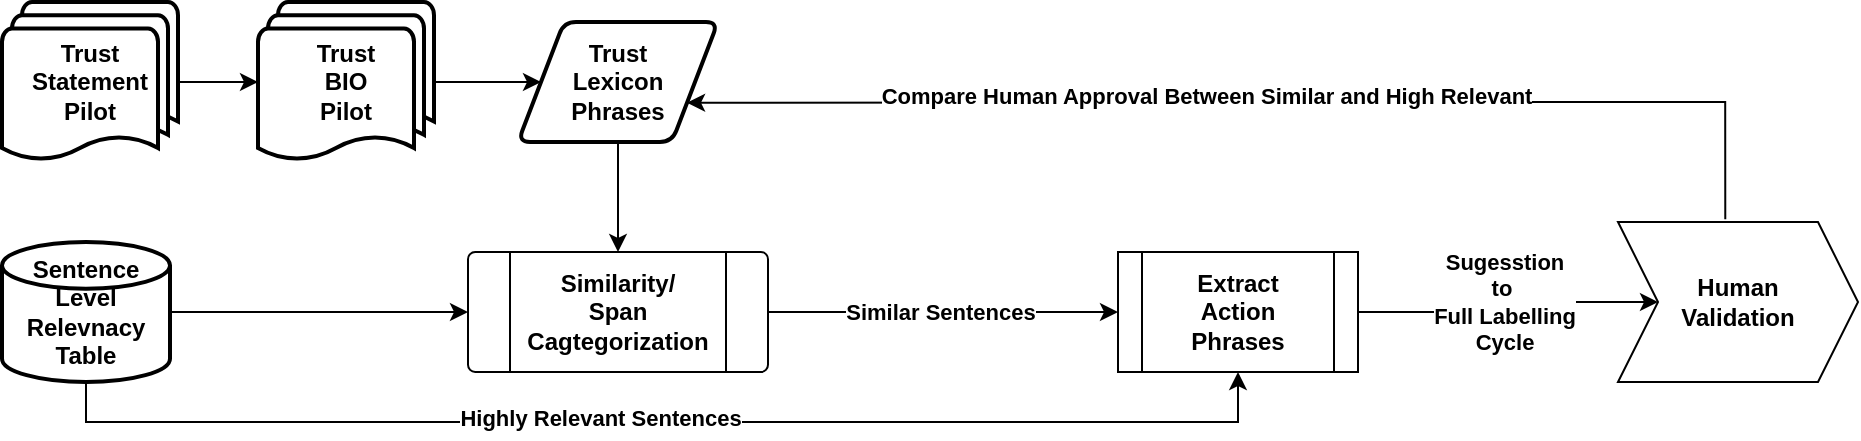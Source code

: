 <mxfile version="20.3.0" type="github">
  <diagram id="jV4GA8pdPoqppfBirLHo" name="Page-1">
    <mxGraphModel dx="1493" dy="791" grid="1" gridSize="10" guides="1" tooltips="1" connect="1" arrows="1" fold="1" page="1" pageScale="1" pageWidth="850" pageHeight="1100" math="0" shadow="0">
      <root>
        <mxCell id="0" />
        <mxCell id="1" parent="0" />
        <mxCell id="I7LM8ZxTbfaNqpuhrn2D-14" style="edgeStyle=orthogonalEdgeStyle;rounded=0;orthogonalLoop=1;jettySize=auto;html=1;exitX=0.5;exitY=1;exitDx=0;exitDy=0;entryX=0.5;entryY=0;entryDx=0;entryDy=0;fontStyle=1" edge="1" parent="1" source="I7LM8ZxTbfaNqpuhrn2D-4" target="I7LM8ZxTbfaNqpuhrn2D-5">
          <mxGeometry relative="1" as="geometry" />
        </mxCell>
        <mxCell id="I7LM8ZxTbfaNqpuhrn2D-4" value="Trust&lt;br&gt;Lexicon&lt;br&gt;Phrases" style="shape=parallelogram;html=1;strokeWidth=2;perimeter=parallelogramPerimeter;whiteSpace=wrap;rounded=1;arcSize=12;size=0.23;fontStyle=1" vertex="1" parent="1">
          <mxGeometry x="270" y="490" width="100" height="60" as="geometry" />
        </mxCell>
        <mxCell id="I7LM8ZxTbfaNqpuhrn2D-20" style="edgeStyle=orthogonalEdgeStyle;rounded=0;orthogonalLoop=1;jettySize=auto;html=1;exitX=1;exitY=0.5;exitDx=0;exitDy=0;entryX=0;entryY=0.5;entryDx=0;entryDy=0;fontStyle=1" edge="1" parent="1" source="I7LM8ZxTbfaNqpuhrn2D-5" target="I7LM8ZxTbfaNqpuhrn2D-17">
          <mxGeometry relative="1" as="geometry" />
        </mxCell>
        <mxCell id="I7LM8ZxTbfaNqpuhrn2D-24" value="Similar Sentences" style="edgeLabel;html=1;align=center;verticalAlign=middle;resizable=0;points=[];fontStyle=1" vertex="1" connectable="0" parent="I7LM8ZxTbfaNqpuhrn2D-20">
          <mxGeometry x="-0.253" y="2" relative="1" as="geometry">
            <mxPoint x="20" y="2" as="offset" />
          </mxGeometry>
        </mxCell>
        <mxCell id="I7LM8ZxTbfaNqpuhrn2D-5" value="" style="verticalLabelPosition=bottom;verticalAlign=top;html=1;shape=process;whiteSpace=wrap;rounded=1;size=0.14;arcSize=6;fontStyle=1" vertex="1" parent="1">
          <mxGeometry x="245" y="605" width="150" height="60" as="geometry" />
        </mxCell>
        <mxCell id="I7LM8ZxTbfaNqpuhrn2D-9" style="edgeStyle=orthogonalEdgeStyle;rounded=0;orthogonalLoop=1;jettySize=auto;html=1;exitX=1;exitY=0.5;exitDx=0;exitDy=0;exitPerimeter=0;entryX=0;entryY=0.5;entryDx=0;entryDy=0;entryPerimeter=0;fontStyle=1" edge="1" parent="1" source="I7LM8ZxTbfaNqpuhrn2D-6" target="I7LM8ZxTbfaNqpuhrn2D-7">
          <mxGeometry relative="1" as="geometry" />
        </mxCell>
        <mxCell id="I7LM8ZxTbfaNqpuhrn2D-6" value="Trust &lt;br&gt;Statement&lt;br&gt;Pilot" style="strokeWidth=2;html=1;shape=mxgraph.flowchart.multi-document;whiteSpace=wrap;fontStyle=1" vertex="1" parent="1">
          <mxGeometry x="12" y="480" width="88" height="80" as="geometry" />
        </mxCell>
        <mxCell id="I7LM8ZxTbfaNqpuhrn2D-10" style="edgeStyle=orthogonalEdgeStyle;rounded=0;orthogonalLoop=1;jettySize=auto;html=1;exitX=1;exitY=0.5;exitDx=0;exitDy=0;exitPerimeter=0;fontStyle=1" edge="1" parent="1" source="I7LM8ZxTbfaNqpuhrn2D-7" target="I7LM8ZxTbfaNqpuhrn2D-4">
          <mxGeometry relative="1" as="geometry" />
        </mxCell>
        <mxCell id="I7LM8ZxTbfaNqpuhrn2D-7" value="Trust &lt;br&gt;BIO&lt;br&gt;Pilot" style="strokeWidth=2;html=1;shape=mxgraph.flowchart.multi-document;whiteSpace=wrap;fontStyle=1" vertex="1" parent="1">
          <mxGeometry x="140" y="480" width="88" height="80" as="geometry" />
        </mxCell>
        <mxCell id="I7LM8ZxTbfaNqpuhrn2D-15" style="edgeStyle=orthogonalEdgeStyle;rounded=0;orthogonalLoop=1;jettySize=auto;html=1;exitX=1;exitY=0.5;exitDx=0;exitDy=0;exitPerimeter=0;entryX=0;entryY=0.5;entryDx=0;entryDy=0;fontStyle=1" edge="1" parent="1" source="I7LM8ZxTbfaNqpuhrn2D-12" target="I7LM8ZxTbfaNqpuhrn2D-5">
          <mxGeometry relative="1" as="geometry" />
        </mxCell>
        <mxCell id="I7LM8ZxTbfaNqpuhrn2D-23" style="edgeStyle=orthogonalEdgeStyle;rounded=0;orthogonalLoop=1;jettySize=auto;html=1;exitX=0.5;exitY=1;exitDx=0;exitDy=0;exitPerimeter=0;entryX=0.5;entryY=1;entryDx=0;entryDy=0;fontStyle=1" edge="1" parent="1" source="I7LM8ZxTbfaNqpuhrn2D-12" target="I7LM8ZxTbfaNqpuhrn2D-17">
          <mxGeometry relative="1" as="geometry" />
        </mxCell>
        <mxCell id="I7LM8ZxTbfaNqpuhrn2D-25" value="Highly Relevant Sentences" style="edgeLabel;html=1;align=center;verticalAlign=middle;resizable=0;points=[];fontStyle=1" vertex="1" connectable="0" parent="I7LM8ZxTbfaNqpuhrn2D-23">
          <mxGeometry x="-0.108" y="2" relative="1" as="geometry">
            <mxPoint as="offset" />
          </mxGeometry>
        </mxCell>
        <mxCell id="I7LM8ZxTbfaNqpuhrn2D-12" value="&lt;span&gt;Sentence&lt;br&gt;Level&lt;br&gt;Relevnacy&lt;br&gt;Table&lt;/span&gt;" style="strokeWidth=2;html=1;shape=mxgraph.flowchart.database;whiteSpace=wrap;fontStyle=1" vertex="1" parent="1">
          <mxGeometry x="12" y="600" width="84" height="70" as="geometry" />
        </mxCell>
        <mxCell id="I7LM8ZxTbfaNqpuhrn2D-16" value="Similarity/&lt;br&gt;Span Cagtegorization" style="text;html=1;strokeColor=none;fillColor=none;align=center;verticalAlign=middle;whiteSpace=wrap;rounded=0;fontStyle=1" vertex="1" parent="1">
          <mxGeometry x="290" y="620" width="60" height="30" as="geometry" />
        </mxCell>
        <mxCell id="I7LM8ZxTbfaNqpuhrn2D-19" style="edgeStyle=orthogonalEdgeStyle;rounded=0;orthogonalLoop=1;jettySize=auto;html=1;exitX=0.447;exitY=-0.017;exitDx=0;exitDy=0;entryX=1;entryY=0.75;entryDx=0;entryDy=0;exitPerimeter=0;fontStyle=1" edge="1" parent="1" source="I7LM8ZxTbfaNqpuhrn2D-21" target="I7LM8ZxTbfaNqpuhrn2D-4">
          <mxGeometry relative="1" as="geometry">
            <Array as="points">
              <mxPoint x="704" y="530" />
              <mxPoint x="520" y="530" />
            </Array>
          </mxGeometry>
        </mxCell>
        <mxCell id="I7LM8ZxTbfaNqpuhrn2D-26" value="Compare Human Approval Between Similar and High Relevant" style="edgeLabel;html=1;align=center;verticalAlign=middle;resizable=0;points=[];fontStyle=1" vertex="1" connectable="0" parent="I7LM8ZxTbfaNqpuhrn2D-19">
          <mxGeometry x="0.103" y="-3" relative="1" as="geometry">
            <mxPoint as="offset" />
          </mxGeometry>
        </mxCell>
        <mxCell id="I7LM8ZxTbfaNqpuhrn2D-22" value="Sugesstion&lt;br&gt;to&amp;nbsp;&lt;br&gt;Full Labelling&lt;br&gt;Cycle" style="edgeStyle=orthogonalEdgeStyle;rounded=0;orthogonalLoop=1;jettySize=auto;html=1;exitX=1;exitY=0.5;exitDx=0;exitDy=0;fontStyle=1" edge="1" parent="1" source="I7LM8ZxTbfaNqpuhrn2D-17" target="I7LM8ZxTbfaNqpuhrn2D-21">
          <mxGeometry relative="1" as="geometry" />
        </mxCell>
        <mxCell id="I7LM8ZxTbfaNqpuhrn2D-17" value="" style="shape=process;whiteSpace=wrap;html=1;backgroundOutline=1;fontStyle=1" vertex="1" parent="1">
          <mxGeometry x="570" y="605" width="120" height="60" as="geometry" />
        </mxCell>
        <mxCell id="I7LM8ZxTbfaNqpuhrn2D-18" value="Extract Action&lt;br&gt;Phrases" style="text;html=1;strokeColor=none;fillColor=none;align=center;verticalAlign=middle;whiteSpace=wrap;rounded=0;fontStyle=1" vertex="1" parent="1">
          <mxGeometry x="600" y="620" width="60" height="30" as="geometry" />
        </mxCell>
        <mxCell id="I7LM8ZxTbfaNqpuhrn2D-21" value="Human &lt;br&gt;Validation" style="shape=step;perimeter=stepPerimeter;whiteSpace=wrap;html=1;fixedSize=1;fontStyle=1" vertex="1" parent="1">
          <mxGeometry x="820" y="590" width="120" height="80" as="geometry" />
        </mxCell>
      </root>
    </mxGraphModel>
  </diagram>
</mxfile>

